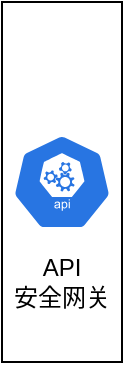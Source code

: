 <mxfile version="21.3.3" type="github">
  <diagram name="第 1 页" id="KtvbqaRSCcSbPuZ43bfZ">
    <mxGraphModel dx="1044" dy="389" grid="1" gridSize="10" guides="1" tooltips="1" connect="1" arrows="1" fold="1" page="1" pageScale="1" pageWidth="827" pageHeight="1169" math="0" shadow="0">
      <root>
        <mxCell id="0" />
        <mxCell id="1" parent="0" />
        <mxCell id="9heVZX1AaKrHKkOdZYMy-1" value="&lt;br&gt;&lt;br&gt;&lt;br&gt;&lt;br&gt;&lt;br&gt;&lt;br&gt;&lt;br&gt;API&lt;br&gt;安全网关" style="rounded=0;whiteSpace=wrap;html=1;" vertex="1" parent="1">
          <mxGeometry x="350" y="130" width="60" height="180" as="geometry" />
        </mxCell>
        <mxCell id="9heVZX1AaKrHKkOdZYMy-2" value="" style="sketch=0;html=1;dashed=0;whitespace=wrap;fillColor=#2875E2;strokeColor=#ffffff;points=[[0.005,0.63,0],[0.1,0.2,0],[0.9,0.2,0],[0.5,0,0],[0.995,0.63,0],[0.72,0.99,0],[0.5,1,0],[0.28,0.99,0]];verticalLabelPosition=bottom;align=center;verticalAlign=top;shape=mxgraph.kubernetes.icon;prIcon=api" vertex="1" parent="1">
          <mxGeometry x="355" y="196" width="50" height="48" as="geometry" />
        </mxCell>
      </root>
    </mxGraphModel>
  </diagram>
</mxfile>
